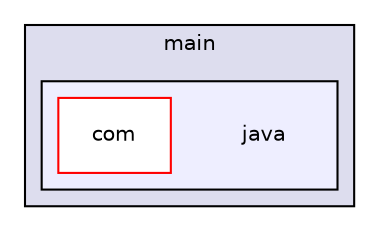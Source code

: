 digraph "java" {
  compound=true
  node [ fontsize="10", fontname="Helvetica"];
  edge [ labelfontsize="10", labelfontname="Helvetica"];
  subgraph clusterdir_7c9f7f592d4a4166fc592d6598d0bd04 {
    graph [ bgcolor="#ddddee", pencolor="black", label="main" fontname="Helvetica", fontsize="10", URL="dir_7c9f7f592d4a4166fc592d6598d0bd04.html"]
  subgraph clusterdir_6b656a2ce670d4f15e4215ddbe1a3b54 {
    graph [ bgcolor="#eeeeff", pencolor="black", label="" URL="dir_6b656a2ce670d4f15e4215ddbe1a3b54.html"];
    dir_6b656a2ce670d4f15e4215ddbe1a3b54 [shape=plaintext label="java"];
    dir_9d6b3e648119b3dce24aa5b087fe4a47 [shape=box label="com" color="red" fillcolor="white" style="filled" URL="dir_9d6b3e648119b3dce24aa5b087fe4a47.html"];
  }
  }
}
